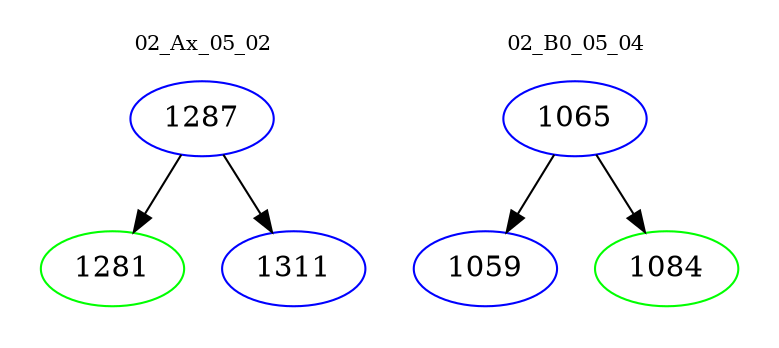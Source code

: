digraph{
subgraph cluster_0 {
color = white
label = "02_Ax_05_02";
fontsize=10;
T0_1287 [label="1287", color="blue"]
T0_1287 -> T0_1281 [color="black"]
T0_1281 [label="1281", color="green"]
T0_1287 -> T0_1311 [color="black"]
T0_1311 [label="1311", color="blue"]
}
subgraph cluster_1 {
color = white
label = "02_B0_05_04";
fontsize=10;
T1_1065 [label="1065", color="blue"]
T1_1065 -> T1_1059 [color="black"]
T1_1059 [label="1059", color="blue"]
T1_1065 -> T1_1084 [color="black"]
T1_1084 [label="1084", color="green"]
}
}
